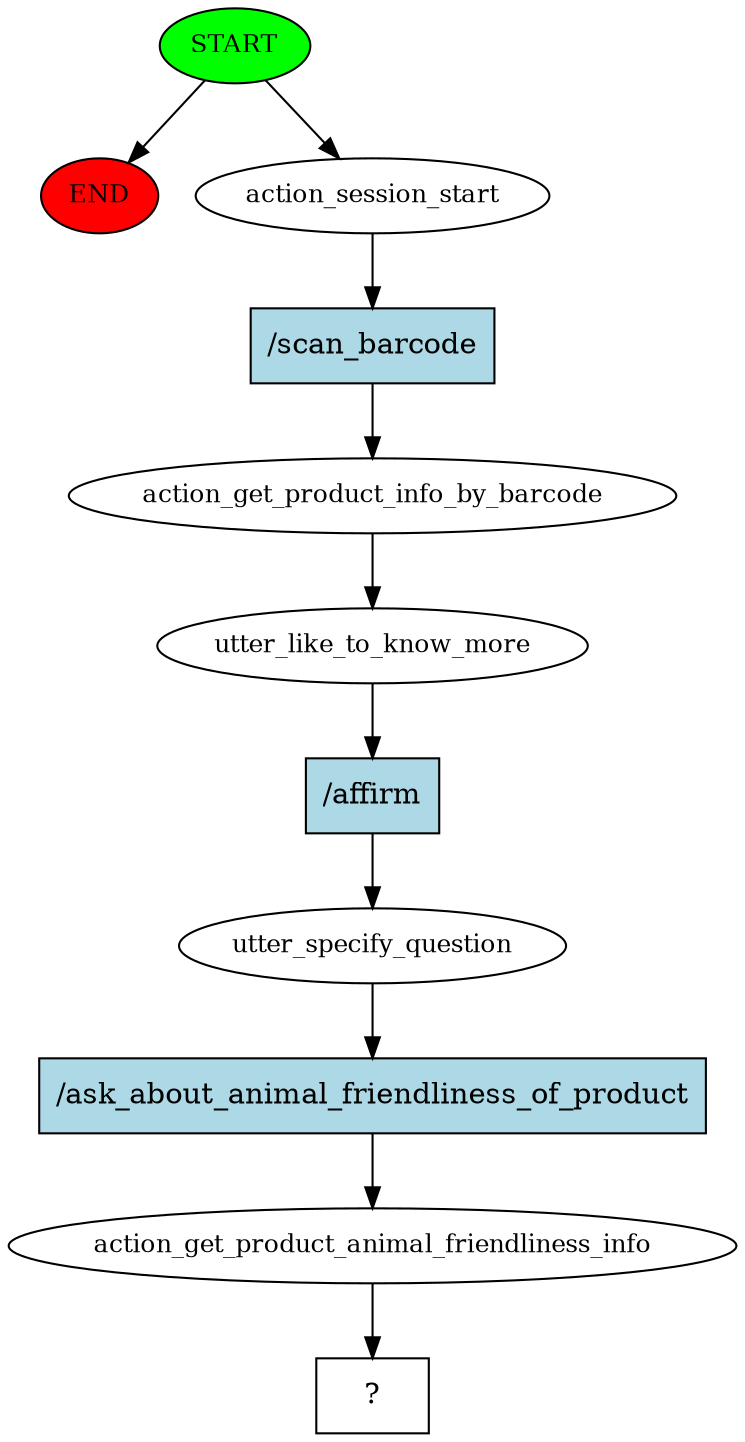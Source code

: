 digraph  {
0 [class="start active", fillcolor=green, fontsize=12, label=START, style=filled];
"-1" [class=end, fillcolor=red, fontsize=12, label=END, style=filled];
1 [class=active, fontsize=12, label=action_session_start];
2 [class=active, fontsize=12, label=action_get_product_info_by_barcode];
3 [class=active, fontsize=12, label=utter_like_to_know_more];
4 [class=active, fontsize=12, label=utter_specify_question];
5 [class=active, fontsize=12, label=action_get_product_animal_friendliness_info];
6 [class="intent dashed active", label="  ?  ", shape=rect];
7 [class="intent active", fillcolor=lightblue, label="/scan_barcode", shape=rect, style=filled];
8 [class="intent active", fillcolor=lightblue, label="/affirm", shape=rect, style=filled];
9 [class="intent active", fillcolor=lightblue, label="/ask_about_animal_friendliness_of_product", shape=rect, style=filled];
0 -> "-1"  [class="", key=NONE, label=""];
0 -> 1  [class=active, key=NONE, label=""];
1 -> 7  [class=active, key=0];
2 -> 3  [class=active, key=NONE, label=""];
3 -> 8  [class=active, key=0];
4 -> 9  [class=active, key=0];
5 -> 6  [class=active, key=NONE, label=""];
7 -> 2  [class=active, key=0];
8 -> 4  [class=active, key=0];
9 -> 5  [class=active, key=0];
}
